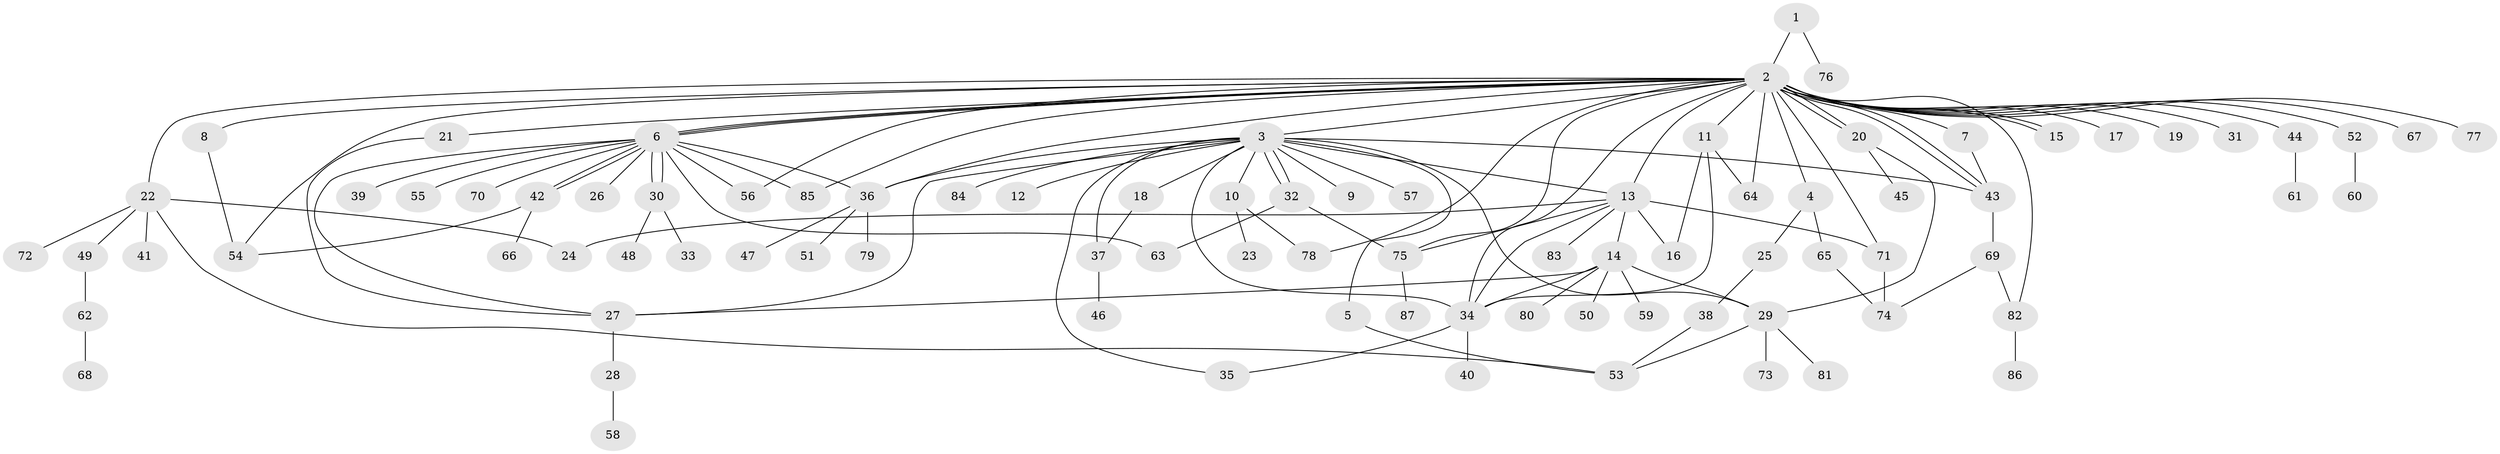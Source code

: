 // Generated by graph-tools (version 1.1) at 2025/25/03/09/25 03:25:59]
// undirected, 87 vertices, 128 edges
graph export_dot {
graph [start="1"]
  node [color=gray90,style=filled];
  1;
  2;
  3;
  4;
  5;
  6;
  7;
  8;
  9;
  10;
  11;
  12;
  13;
  14;
  15;
  16;
  17;
  18;
  19;
  20;
  21;
  22;
  23;
  24;
  25;
  26;
  27;
  28;
  29;
  30;
  31;
  32;
  33;
  34;
  35;
  36;
  37;
  38;
  39;
  40;
  41;
  42;
  43;
  44;
  45;
  46;
  47;
  48;
  49;
  50;
  51;
  52;
  53;
  54;
  55;
  56;
  57;
  58;
  59;
  60;
  61;
  62;
  63;
  64;
  65;
  66;
  67;
  68;
  69;
  70;
  71;
  72;
  73;
  74;
  75;
  76;
  77;
  78;
  79;
  80;
  81;
  82;
  83;
  84;
  85;
  86;
  87;
  1 -- 2;
  1 -- 76;
  2 -- 3;
  2 -- 4;
  2 -- 6;
  2 -- 6;
  2 -- 6;
  2 -- 7;
  2 -- 8;
  2 -- 11;
  2 -- 13;
  2 -- 15;
  2 -- 15;
  2 -- 17;
  2 -- 19;
  2 -- 20;
  2 -- 20;
  2 -- 21;
  2 -- 22;
  2 -- 31;
  2 -- 34;
  2 -- 36;
  2 -- 43;
  2 -- 43;
  2 -- 44;
  2 -- 52;
  2 -- 54;
  2 -- 56;
  2 -- 64;
  2 -- 67;
  2 -- 71;
  2 -- 75;
  2 -- 77;
  2 -- 78;
  2 -- 82;
  2 -- 85;
  3 -- 5;
  3 -- 9;
  3 -- 10;
  3 -- 12;
  3 -- 13;
  3 -- 18;
  3 -- 27;
  3 -- 29;
  3 -- 32;
  3 -- 32;
  3 -- 34;
  3 -- 35;
  3 -- 36;
  3 -- 37;
  3 -- 43;
  3 -- 57;
  3 -- 84;
  4 -- 25;
  4 -- 65;
  5 -- 53;
  6 -- 26;
  6 -- 27;
  6 -- 30;
  6 -- 30;
  6 -- 36;
  6 -- 39;
  6 -- 42;
  6 -- 42;
  6 -- 55;
  6 -- 56;
  6 -- 63;
  6 -- 70;
  6 -- 85;
  7 -- 43;
  8 -- 54;
  10 -- 23;
  10 -- 78;
  11 -- 16;
  11 -- 34;
  11 -- 64;
  13 -- 14;
  13 -- 16;
  13 -- 24;
  13 -- 34;
  13 -- 71;
  13 -- 75;
  13 -- 83;
  14 -- 27;
  14 -- 29;
  14 -- 34;
  14 -- 50;
  14 -- 59;
  14 -- 80;
  18 -- 37;
  20 -- 29;
  20 -- 45;
  21 -- 27;
  22 -- 24;
  22 -- 41;
  22 -- 49;
  22 -- 53;
  22 -- 72;
  25 -- 38;
  27 -- 28;
  28 -- 58;
  29 -- 53;
  29 -- 73;
  29 -- 81;
  30 -- 33;
  30 -- 48;
  32 -- 63;
  32 -- 75;
  34 -- 35;
  34 -- 40;
  36 -- 47;
  36 -- 51;
  36 -- 79;
  37 -- 46;
  38 -- 53;
  42 -- 54;
  42 -- 66;
  43 -- 69;
  44 -- 61;
  49 -- 62;
  52 -- 60;
  62 -- 68;
  65 -- 74;
  69 -- 74;
  69 -- 82;
  71 -- 74;
  75 -- 87;
  82 -- 86;
}
